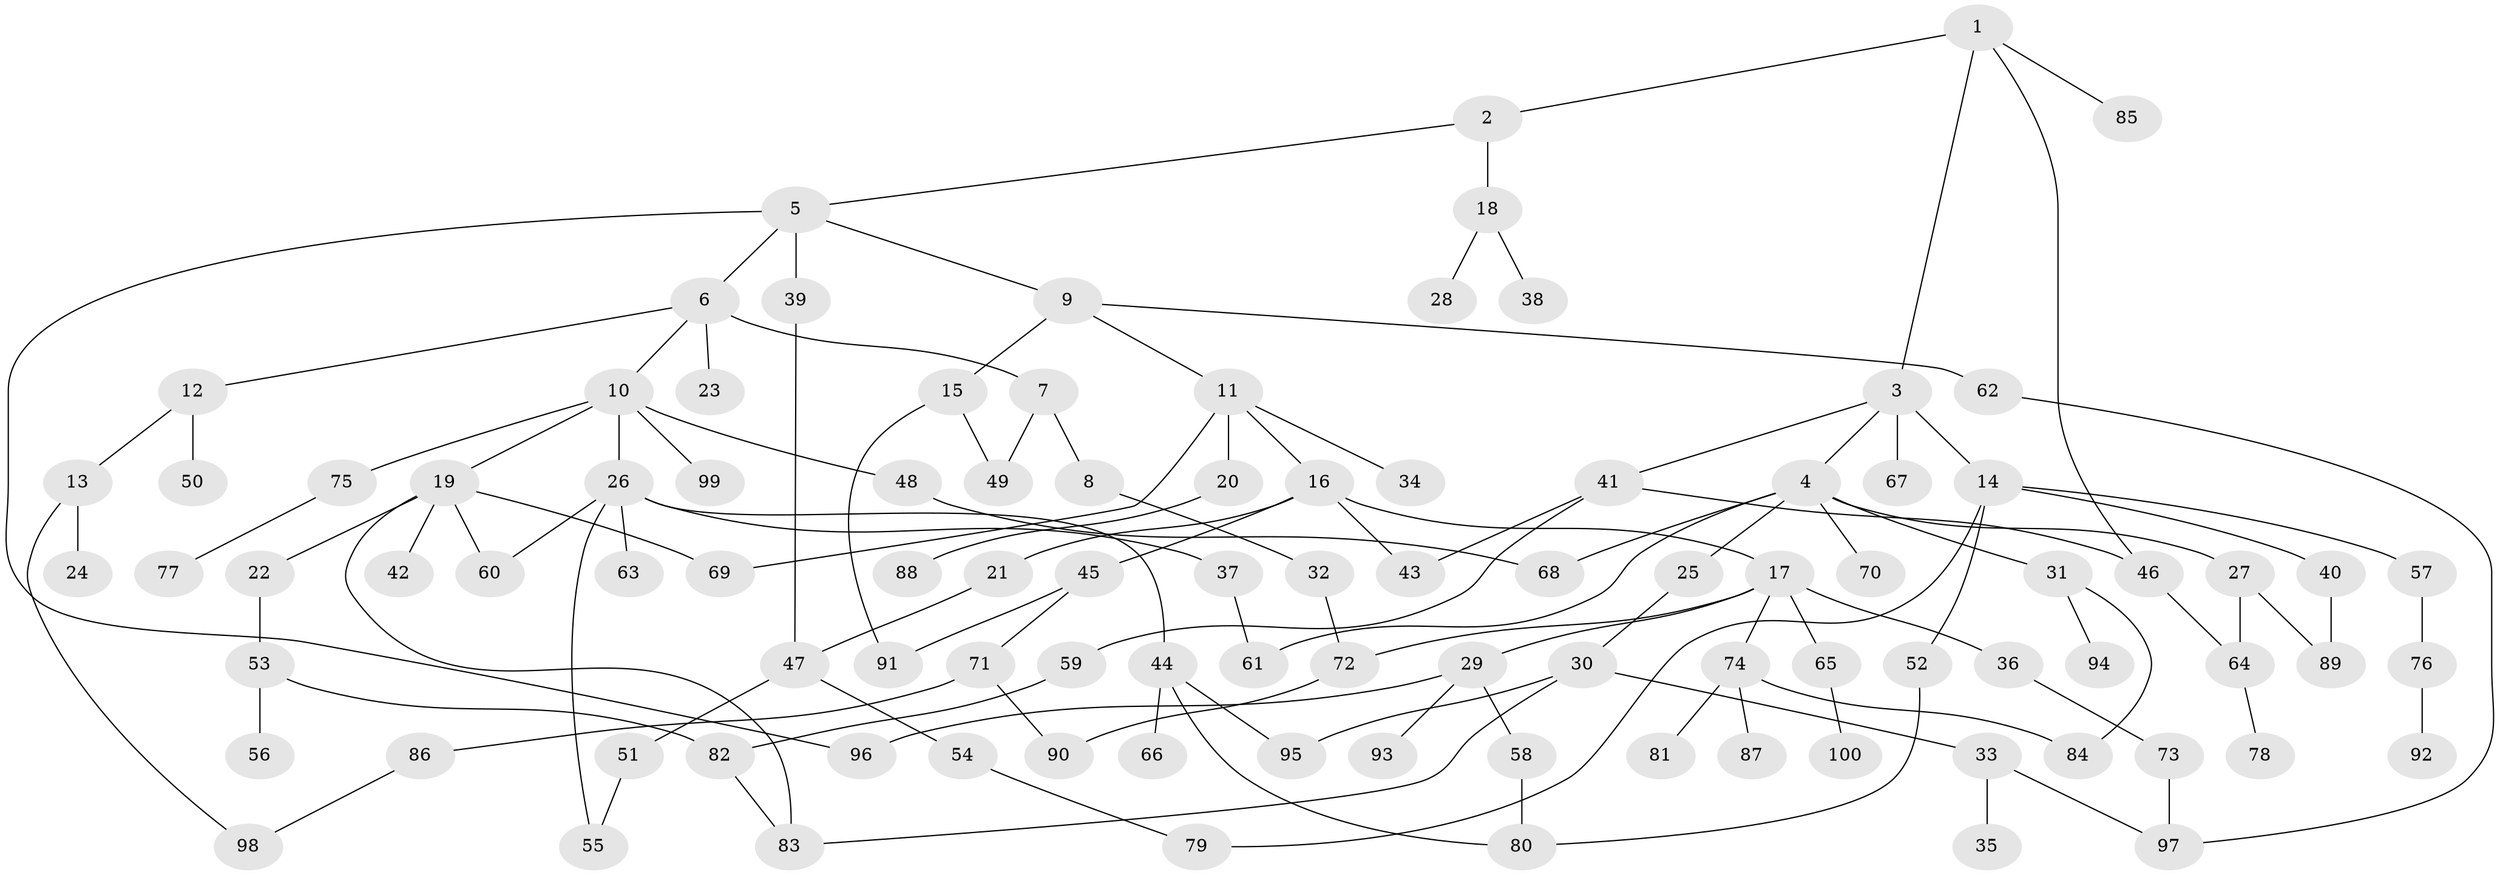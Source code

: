 // Generated by graph-tools (version 1.1) at 2025/54/02/21/25 11:54:43]
// undirected, 100 vertices, 125 edges
graph export_dot {
graph [start="1"]
  node [color=gray90,style=filled];
  1;
  2;
  3;
  4;
  5;
  6;
  7;
  8;
  9;
  10;
  11;
  12;
  13;
  14;
  15;
  16;
  17;
  18;
  19;
  20;
  21;
  22;
  23;
  24;
  25;
  26;
  27;
  28;
  29;
  30;
  31;
  32;
  33;
  34;
  35;
  36;
  37;
  38;
  39;
  40;
  41;
  42;
  43;
  44;
  45;
  46;
  47;
  48;
  49;
  50;
  51;
  52;
  53;
  54;
  55;
  56;
  57;
  58;
  59;
  60;
  61;
  62;
  63;
  64;
  65;
  66;
  67;
  68;
  69;
  70;
  71;
  72;
  73;
  74;
  75;
  76;
  77;
  78;
  79;
  80;
  81;
  82;
  83;
  84;
  85;
  86;
  87;
  88;
  89;
  90;
  91;
  92;
  93;
  94;
  95;
  96;
  97;
  98;
  99;
  100;
  1 -- 2;
  1 -- 3;
  1 -- 85;
  1 -- 46;
  2 -- 5;
  2 -- 18;
  3 -- 4;
  3 -- 14;
  3 -- 41;
  3 -- 67;
  4 -- 25;
  4 -- 27;
  4 -- 31;
  4 -- 68;
  4 -- 70;
  4 -- 61;
  5 -- 6;
  5 -- 9;
  5 -- 39;
  5 -- 96;
  6 -- 7;
  6 -- 10;
  6 -- 12;
  6 -- 23;
  7 -- 8;
  7 -- 49;
  8 -- 32;
  9 -- 11;
  9 -- 15;
  9 -- 62;
  10 -- 19;
  10 -- 26;
  10 -- 48;
  10 -- 75;
  10 -- 99;
  11 -- 16;
  11 -- 20;
  11 -- 34;
  11 -- 69;
  12 -- 13;
  12 -- 50;
  13 -- 24;
  13 -- 98;
  14 -- 40;
  14 -- 52;
  14 -- 57;
  14 -- 79;
  15 -- 49;
  15 -- 91;
  16 -- 17;
  16 -- 21;
  16 -- 45;
  16 -- 43;
  17 -- 29;
  17 -- 36;
  17 -- 65;
  17 -- 74;
  17 -- 72;
  18 -- 28;
  18 -- 38;
  19 -- 22;
  19 -- 42;
  19 -- 83;
  19 -- 69;
  19 -- 60;
  20 -- 88;
  21 -- 47;
  22 -- 53;
  25 -- 30;
  26 -- 37;
  26 -- 44;
  26 -- 60;
  26 -- 63;
  26 -- 55;
  27 -- 89;
  27 -- 64;
  29 -- 58;
  29 -- 93;
  29 -- 96;
  30 -- 33;
  30 -- 83;
  30 -- 95;
  31 -- 94;
  31 -- 84;
  32 -- 72;
  33 -- 35;
  33 -- 97;
  36 -- 73;
  37 -- 61;
  39 -- 47;
  40 -- 89;
  41 -- 43;
  41 -- 46;
  41 -- 59;
  44 -- 66;
  44 -- 95;
  44 -- 80;
  45 -- 71;
  45 -- 91;
  46 -- 64;
  47 -- 51;
  47 -- 54;
  48 -- 68;
  51 -- 55;
  52 -- 80;
  53 -- 56;
  53 -- 82;
  54 -- 79;
  57 -- 76;
  58 -- 80;
  59 -- 82;
  62 -- 97;
  64 -- 78;
  65 -- 100;
  71 -- 86;
  71 -- 90;
  72 -- 90;
  73 -- 97;
  74 -- 81;
  74 -- 84;
  74 -- 87;
  75 -- 77;
  76 -- 92;
  82 -- 83;
  86 -- 98;
}
